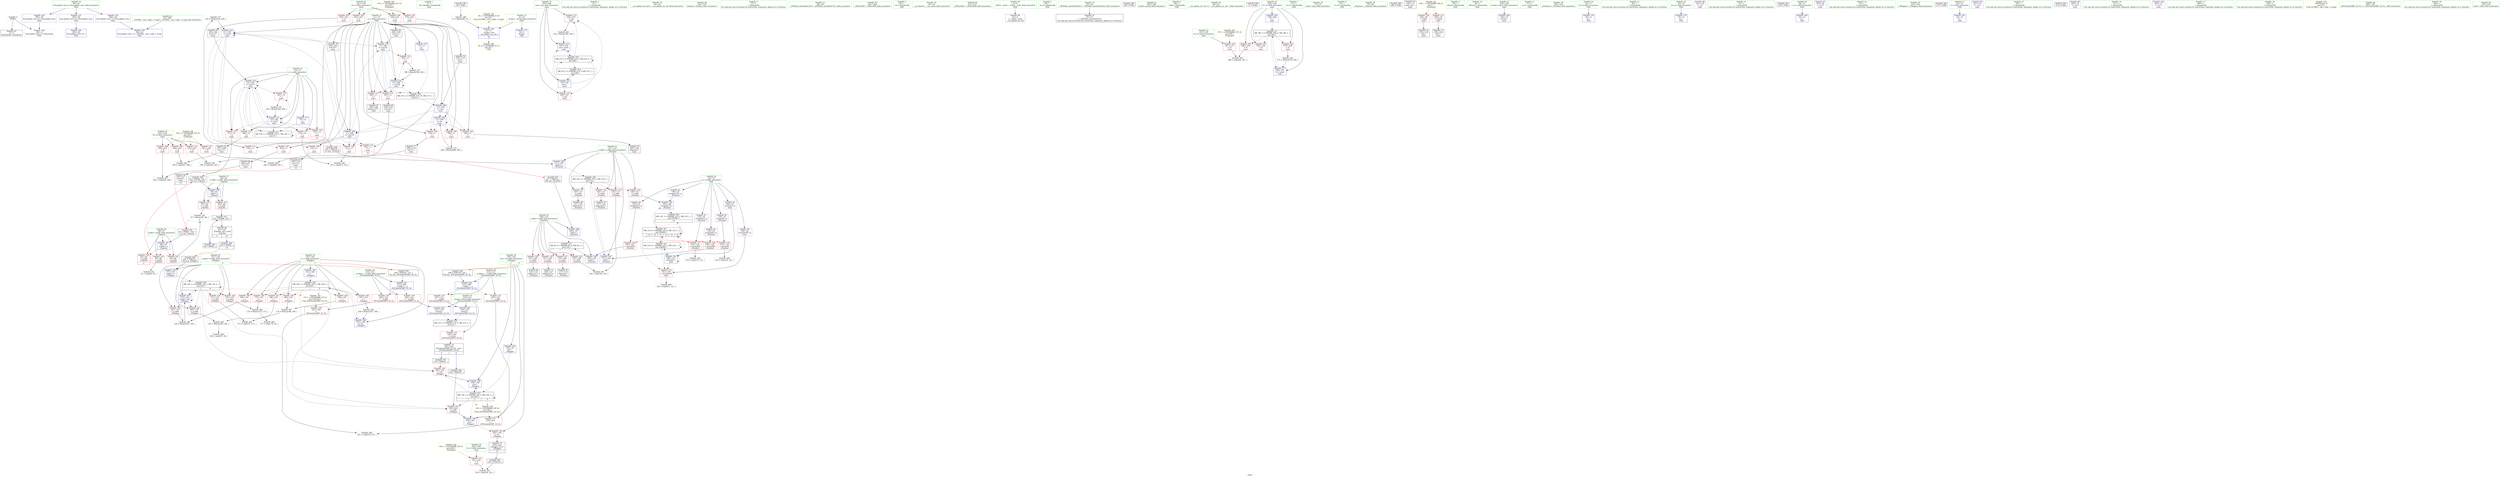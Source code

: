 digraph "SVFG" {
	label="SVFG";

	Node0x557fb95557f0 [shape=record,color=grey,label="{NodeID: 0\nNullPtr}"];
	Node0x557fb95557f0 -> Node0x557fb9562c00[style=solid];
	Node0x557fb95557f0 -> Node0x557fb956a110[style=solid];
	Node0x557fb9571610 [shape=record,color=grey,label="{NodeID: 277\n335 = Binary(334, 264, )\n}"];
	Node0x557fb9571610 -> Node0x557fb956c810[style=solid];
	Node0x557fb95648d0 [shape=record,color=blue,label="{NodeID: 194\n159\<--92\nret\<--\n_Z5bigprx\n}"];
	Node0x557fb95648d0 -> Node0x557fb9585450[style=dashed];
	Node0x557fb9561b50 [shape=record,color=red,label="{NodeID: 111\n334\<--11\n\<--i\nmain\n}"];
	Node0x557fb9561b50 -> Node0x557fb9571610[style=solid];
	Node0x557fb955fc10 [shape=record,color=green,label="{NodeID: 28\n24\<--25\np\<--p_field_insensitive\nGlob }"];
	Node0x557fb955fc10 -> Node0x557fb9564180[style=solid];
	Node0x557fb955fc10 -> Node0x557fb9564250[style=solid];
	Node0x557fb955fc10 -> Node0x557fb9564320[style=solid];
	Node0x557fb955fc10 -> Node0x557fb95643f0[style=solid];
	Node0x557fb955fc10 -> Node0x557fb95644c0[style=solid];
	Node0x557fb955fc10 -> Node0x557fb9564590[style=solid];
	Node0x557fb955fc10 -> Node0x557fb9564660[style=solid];
	Node0x557fb9567ad0 [shape=record,color=red,label="{NodeID: 139\n171\<--157\n\<--n.addr\n_Z5bigprx\n}"];
	Node0x557fb9567ad0 -> Node0x557fb9573b90[style=solid];
	Node0x557fb9562560 [shape=record,color=green,label="{NodeID: 56\n245\<--246\nP\<--P_field_insensitive\nmain\n}"];
	Node0x557fb9562560 -> Node0x557fb95694d0[style=solid];
	Node0x557fb9569190 [shape=record,color=red,label="{NodeID: 167\n281\<--243\n\<--B\nmain\n}"];
	Node0x557fb9569190 -> Node0x557fb9572690[style=solid];
	Node0x557fb9563d70 [shape=record,color=black,label="{NodeID: 84\n318\<--317\nconv22\<--\nmain\n|{<s0>13}}"];
	Node0x557fb9563d70:s0 -> Node0x557fb959c670[style=solid,color=red];
	Node0x557fb9555f20 [shape=record,color=green,label="{NodeID: 1\n7\<--1\n__dso_handle\<--dummyObj\nGlob }"];
	Node0x557fb9571790 [shape=record,color=grey,label="{NodeID: 278\n97 = Binary(95, 96, )\n|{<s0>4}}"];
	Node0x557fb9571790:s0 -> Node0x557fb959c670[style=solid,color=red];
	Node0x557fb95649a0 [shape=record,color=blue,label="{NodeID: 195\n161\<--166\ni\<--\n_Z5bigprx\n}"];
	Node0x557fb95649a0 -> Node0x557fb9585950[style=dashed];
	Node0x557fb9561c20 [shape=record,color=red,label="{NodeID: 112\n343\<--11\n\<--i\nmain\n}"];
	Node0x557fb9561c20 -> Node0x557fb9563f10[style=solid];
	Node0x557fb955fd10 [shape=record,color=green,label="{NodeID: 29\n39\<--43\nllvm.global_ctors\<--llvm.global_ctors_field_insensitive\nGlob }"];
	Node0x557fb955fd10 -> Node0x557fb95612a0[style=solid];
	Node0x557fb955fd10 -> Node0x557fb95613a0[style=solid];
	Node0x557fb955fd10 -> Node0x557fb95614a0[style=solid];
	Node0x557fb956ae20 [shape=record,color=yellow,style=double,label="{NodeID: 389\n2V_2 = CSCHI(MR_2V_1)\npts\{10 \}\nCS[]}"];
	Node0x557fb957e750 [shape=record,color=black,label="{NodeID: 306\nMR_10V_3 = PHI(MR_10V_4, MR_10V_2, )\npts\{112 \}\n}"];
	Node0x557fb957e750 -> Node0x557fb9567450[style=dashed];
	Node0x557fb957e750 -> Node0x557fb9567520[style=dashed];
	Node0x557fb957e750 -> Node0x557fb95675f0[style=dashed];
	Node0x557fb957e750 -> Node0x557fb95676c0[style=dashed];
	Node0x557fb957e750 -> Node0x557fb956a6f0[style=dashed];
	Node0x557fb9567ba0 [shape=record,color=red,label="{NodeID: 140\n174\<--157\n\<--n.addr\n_Z5bigprx\n}"];
	Node0x557fb9567ba0 -> Node0x557fb9572090[style=solid];
	Node0x557fb9562630 [shape=record,color=green,label="{NodeID: 57\n247\<--248\nans\<--ans_field_insensitive\nmain\n}"];
	Node0x557fb9562630 -> Node0x557fb95695a0[style=solid];
	Node0x557fb9562630 -> Node0x557fb9569670[style=solid];
	Node0x557fb9562630 -> Node0x557fb956c8e0[style=solid];
	Node0x557fb9562630 -> Node0x557fb956ca80[style=solid];
	Node0x557fb9587110 [shape=record,color=yellow,style=double,label="{NodeID: 334\n27V_1 = ENCHI(MR_27V_0)\npts\{158 162 \}\nFun[_ZSt3maxIxERKT_S2_S2_]}"];
	Node0x557fb9587110 -> Node0x557fb9568a40[style=dashed];
	Node0x557fb9569260 [shape=record,color=red,label="{NodeID: 168\n299\<--243\n\<--B\nmain\n}"];
	Node0x557fb9569260 -> Node0x557fb9573410[style=solid];
	Node0x557fb9563e40 [shape=record,color=black,label="{NodeID: 85\n340\<--339\nconv32\<--\nmain\n}"];
	Node0x557fb9563e40 -> Node0x557fb956c9b0[style=solid];
	Node0x557fb9555c80 [shape=record,color=green,label="{NodeID: 2\n9\<--1\n\<--dummyObj\nCan only get source location for instruction, argument, global var or function.}"];
	Node0x557fb9571910 [shape=record,color=grey,label="{NodeID: 279\n290 = Binary(289, 264, )\n}"];
	Node0x557fb9571910 -> Node0x557fb9565430[style=solid];
	Node0x557fb9564a70 [shape=record,color=blue,label="{NodeID: 196\n159\<--182\nret\<--\n_Z5bigprx\n}"];
	Node0x557fb9564a70 -> Node0x557fb9585450[style=dashed];
	Node0x557fb9561cf0 [shape=record,color=red,label="{NodeID: 113\n348\<--11\n\<--i\nmain\n}"];
	Node0x557fb9561cf0 -> Node0x557fb9563fe0[style=solid];
	Node0x557fb955fe10 [shape=record,color=green,label="{NodeID: 30\n44\<--45\n__cxx_global_var_init\<--__cxx_global_var_init_field_insensitive\n}"];
	Node0x557fb959be50 [shape=record,color=black,label="{NodeID: 390\n82 = PHI(94, 316, )\n0th arg _Z3gcdxx }"];
	Node0x557fb959be50 -> Node0x557fb956a2e0[style=solid];
	Node0x557fb9567c70 [shape=record,color=red,label="{NodeID: 141\n185\<--157\n\<--n.addr\n_Z5bigprx\n}"];
	Node0x557fb9567c70 -> Node0x557fb9571f10[style=solid];
	Node0x557fb9562700 [shape=record,color=green,label="{NodeID: 58\n254\<--255\nfreopen\<--freopen_field_insensitive\n}"];
	Node0x557fb9569330 [shape=record,color=red,label="{NodeID: 169\n308\<--243\n\<--B\nmain\n}"];
	Node0x557fb9569330 -> Node0x557fb9573110[style=solid];
	Node0x557fb9563f10 [shape=record,color=black,label="{NodeID: 86\n344\<--343\nconv34\<--\nmain\n}"];
	Node0x557fb9563f10 -> Node0x557fb9572e10[style=solid];
	Node0x557fb9555880 [shape=record,color=green,label="{NodeID: 3\n12\<--1\n\<--dummyObj\nCan only get source location for instruction, argument, global var or function.}"];
	Node0x557fb9571a90 [shape=record,color=grey,label="{NodeID: 280\n192 = Binary(191, 190, )\n}"];
	Node0x557fb9571a90 -> Node0x557fb9564b40[style=solid];
	Node0x557fb9564b40 [shape=record,color=blue,label="{NodeID: 197\n157\<--192\nn.addr\<--div\n_Z5bigprx\n}"];
	Node0x557fb9564b40 -> Node0x557fb9567c70[style=dashed];
	Node0x557fb9564b40 -> Node0x557fb9567d40[style=dashed];
	Node0x557fb9564b40 -> Node0x557fb9564b40[style=dashed];
	Node0x557fb9564b40 -> Node0x557fb9584f50[style=dashed];
	Node0x557fb9561dc0 [shape=record,color=red,label="{NodeID: 114\n359\<--11\n\<--i\nmain\n}"];
	Node0x557fb9561dc0 -> Node0x557fb9566680[style=solid];
	Node0x557fb955ff10 [shape=record,color=green,label="{NodeID: 31\n48\<--49\n_ZNSt8ios_base4InitC1Ev\<--_ZNSt8ios_base4InitC1Ev_field_insensitive\n}"];
	Node0x557fb959c670 [shape=record,color=black,label="{NodeID: 391\n83 = PHI(97, 318, )\n1st arg _Z3gcdxx }"];
	Node0x557fb959c670 -> Node0x557fb956a3b0[style=solid];
	Node0x557fb9567d40 [shape=record,color=red,label="{NodeID: 142\n191\<--157\n\<--n.addr\n_Z5bigprx\n}"];
	Node0x557fb9567d40 -> Node0x557fb9571a90[style=solid];
	Node0x557fb9562800 [shape=record,color=green,label="{NodeID: 59\n261\<--262\n_ZNSirsERi\<--_ZNSirsERi_field_insensitive\n}"];
	Node0x557fb9569400 [shape=record,color=red,label="{NodeID: 170\n345\<--243\n\<--B\nmain\n}"];
	Node0x557fb9569400 -> Node0x557fb9572e10[style=solid];
	Node0x557fb9563fe0 [shape=record,color=black,label="{NodeID: 87\n349\<--348\nidxprom37\<--\nmain\n}"];
	Node0x557fb9555b10 [shape=record,color=green,label="{NodeID: 4\n26\<--1\n.str\<--dummyObj\nGlob }"];
	Node0x557fb9571c10 [shape=record,color=grey,label="{NodeID: 281\n355 = Binary(354, 199, )\n}"];
	Node0x557fb9571c10 -> Node0x557fb956ca80[style=solid];
	Node0x557fb9564c10 [shape=record,color=blue,label="{NodeID: 198\n161\<--198\ni\<--inc\n_Z5bigprx\n}"];
	Node0x557fb9564c10 -> Node0x557fb9585950[style=dashed];
	Node0x557fb9566750 [shape=record,color=red,label="{NodeID: 115\n306\<--14\n\<--j\nmain\n}"];
	Node0x557fb9566750 -> Node0x557fb9563bd0[style=solid];
	Node0x557fb9560010 [shape=record,color=green,label="{NodeID: 32\n54\<--55\n__cxa_atexit\<--__cxa_atexit_field_insensitive\n}"];
	Node0x557fb959cd30 [shape=record,color=black,label="{NodeID: 392\n98 = PHI(81, )\n}"];
	Node0x557fb959cd30 -> Node0x557fb92111a0[style=solid];
	Node0x557fb957f650 [shape=record,color=black,label="{NodeID: 309\nMR_31V_2 = PHI(MR_31V_10, MR_31V_1, )\npts\{13 \}\n}"];
	Node0x557fb957f650 -> Node0x557fb9565290[style=dashed];
	Node0x557fb9567e10 [shape=record,color=red,label="{NodeID: 143\n205\<--159\n\<--ret\n_Z5bigprx\n}"];
	Node0x557fb9567e10 -> Node0x557fb95633b0[style=solid];
	Node0x557fb9562900 [shape=record,color=green,label="{NodeID: 60\n271\<--272\n_ZNSirsERx\<--_ZNSirsERx_field_insensitive\n}"];
	Node0x557fb95694d0 [shape=record,color=red,label="{NodeID: 171\n321\<--245\n\<--P\nmain\n}"];
	Node0x557fb95694d0 -> Node0x557fb9573a10[style=solid];
	Node0x557fb95640b0 [shape=record,color=purple,label="{NodeID: 88\n50\<--4\n\<--_ZStL8__ioinit\n__cxx_global_var_init\n}"];
	Node0x557fb9555ba0 [shape=record,color=green,label="{NodeID: 5\n28\<--1\n.str.2\<--dummyObj\nGlob }"];
	Node0x557fb9571d90 [shape=record,color=grey,label="{NodeID: 282\n198 = Binary(197, 199, )\n}"];
	Node0x557fb9571d90 -> Node0x557fb9564c10[style=solid];
	Node0x557fb9564ce0 [shape=record,color=blue,label="{NodeID: 199\n159\<--203\nret\<--\n_Z5bigprx\n}"];
	Node0x557fb9564ce0 -> Node0x557fb9567e10[style=dashed];
	Node0x557fb9566820 [shape=record,color=red,label="{NodeID: 116\n312\<--14\n\<--j\nmain\n}"];
	Node0x557fb9566820 -> Node0x557fb9573590[style=solid];
	Node0x557fb9560110 [shape=record,color=green,label="{NodeID: 33\n53\<--59\n_ZNSt8ios_base4InitD1Ev\<--_ZNSt8ios_base4InitD1Ev_field_insensitive\n}"];
	Node0x557fb9560110 -> Node0x557fb9562dd0[style=solid];
	Node0x557fb959cf60 [shape=record,color=black,label="{NodeID: 393\n260 = PHI()\n}"];
	Node0x557fb957fb50 [shape=record,color=black,label="{NodeID: 310\nMR_33V_2 = PHI(MR_33V_3, MR_33V_1, )\npts\{15 \}\n}"];
	Node0x557fb957fb50 -> Node0x557fb95655d0[style=dashed];
	Node0x557fb957fb50 -> Node0x557fb957fb50[style=dashed];
	Node0x557fb9567ee0 [shape=record,color=red,label="{NodeID: 144\n168\<--161\n\<--i\n_Z5bigprx\n}"];
	Node0x557fb9567ee0 -> Node0x557fb9572510[style=solid];
	Node0x557fb9562a00 [shape=record,color=green,label="{NodeID: 61\n367\<--368\nprintf\<--printf_field_insensitive\n}"];
	Node0x557fb95695a0 [shape=record,color=red,label="{NodeID: 172\n354\<--247\n\<--ans\nmain\n}"];
	Node0x557fb95695a0 -> Node0x557fb9571c10[style=solid];
	Node0x557fb9564180 [shape=record,color=purple,label="{NodeID: 89\n118\<--24\narrayidx\<--p\n_Z5uniteii\n}"];
	Node0x557fb9564180 -> Node0x557fb9567790[style=solid];
	Node0x557fb95556b0 [shape=record,color=green,label="{NodeID: 6\n30\<--1\nstdin\<--dummyObj\nGlob }"];
	Node0x557fb9571f10 [shape=record,color=grey,label="{NodeID: 283\n187 = Binary(185, 186, )\n}"];
	Node0x557fb9571f10 -> Node0x557fb9572f90[style=solid];
	Node0x557fb9564db0 [shape=record,color=blue,label="{NodeID: 200\n212\<--208\n__a.addr\<--__a\n_ZSt3maxIxERKT_S2_S2_\n}"];
	Node0x557fb9564db0 -> Node0x557fb9568630[style=dashed];
	Node0x557fb9564db0 -> Node0x557fb9568700[style=dashed];
	Node0x557fb95668f0 [shape=record,color=red,label="{NodeID: 117\n317\<--14\n\<--j\nmain\n}"];
	Node0x557fb95668f0 -> Node0x557fb9563d70[style=solid];
	Node0x557fb9560210 [shape=record,color=green,label="{NodeID: 34\n66\<--67\n__cxx_global_var_init.1\<--__cxx_global_var_init.1_field_insensitive\n}"];
	Node0x557fb959d030 [shape=record,color=black,label="{NodeID: 394\n51 = PHI()\n}"];
	Node0x557fb9580050 [shape=record,color=black,label="{NodeID: 311\nMR_39V_3 = PHI(MR_39V_4, MR_39V_2, )\npts\{240 \}\n}"];
	Node0x557fb9580050 -> Node0x557fb9568be0[style=dashed];
	Node0x557fb9580050 -> Node0x557fb9568cb0[style=dashed];
	Node0x557fb9580050 -> Node0x557fb9568d80[style=dashed];
	Node0x557fb9580050 -> Node0x557fb956cc20[style=dashed];
	Node0x557fb9567fb0 [shape=record,color=red,label="{NodeID: 145\n169\<--161\n\<--i\n_Z5bigprx\n}"];
	Node0x557fb9567fb0 -> Node0x557fb9572510[style=solid];
	Node0x557fb9562b00 [shape=record,color=green,label="{NodeID: 62\n41\<--388\n_GLOBAL__sub_I_nika_1_0.cpp\<--_GLOBAL__sub_I_nika_1_0.cpp_field_insensitive\n}"];
	Node0x557fb9562b00 -> Node0x557fb956a010[style=solid];
	Node0x557fb9569670 [shape=record,color=red,label="{NodeID: 173\n364\<--247\n\<--ans\nmain\n}"];
	Node0x557fb9564250 [shape=record,color=purple,label="{NodeID: 90\n125\<--24\narrayidx2\<--p\n_Z5uniteii\n}"];
	Node0x557fb9564250 -> Node0x557fb9567860[style=solid];
	Node0x557fb9555740 [shape=record,color=green,label="{NodeID: 7\n31\<--1\n.str.3\<--dummyObj\nGlob }"];
	Node0x557fb9572090 [shape=record,color=grey,label="{NodeID: 284\n176 = Binary(174, 175, )\n}"];
	Node0x557fb9572090 -> Node0x557fb9573890[style=solid];
	Node0x557fb9564e80 [shape=record,color=blue,label="{NodeID: 201\n214\<--209\n__b.addr\<--__b\n_ZSt3maxIxERKT_S2_S2_\n}"];
	Node0x557fb9564e80 -> Node0x557fb95687d0[style=dashed];
	Node0x557fb9564e80 -> Node0x557fb95688a0[style=dashed];
	Node0x557fb95669c0 [shape=record,color=red,label="{NodeID: 118\n325\<--14\n\<--j\nmain\n|{<s0>15}}"];
	Node0x557fb95669c0:s0 -> Node0x557fb959e220[style=solid,color=red];
	Node0x557fb9560310 [shape=record,color=green,label="{NodeID: 35\n71\<--72\natan\<--atan_field_insensitive\n}"];
	Node0x557fb959d100 [shape=record,color=black,label="{NodeID: 395\n69 = PHI()\n}"];
	Node0x557fb959d100 -> Node0x557fb9572390[style=solid];
	Node0x557fb9580550 [shape=record,color=black,label="{NodeID: 312\nMR_47V_2 = PHI(MR_47V_4, MR_47V_1, )\npts\{248 \}\n}"];
	Node0x557fb9580550 -> Node0x557fb956c8e0[style=dashed];
	Node0x557fb9568080 [shape=record,color=red,label="{NodeID: 146\n175\<--161\n\<--i\n_Z5bigprx\n}"];
	Node0x557fb9568080 -> Node0x557fb9572090[style=solid];
	Node0x557fb9562c00 [shape=record,color=black,label="{NodeID: 63\n2\<--3\ndummyVal\<--dummyVal\n}"];
	Node0x557fb9569740 [shape=record,color=red,label="{NodeID: 174\n351\<--350\n\<--arrayidx38\nmain\n}"];
	Node0x557fb9569740 -> Node0x557fb9572810[style=solid];
	Node0x557fb9564320 [shape=record,color=purple,label="{NodeID: 91\n132\<--24\narrayidx5\<--p\n_Z5uniteii\n}"];
	Node0x557fb9564320 -> Node0x557fb9567930[style=solid];
	Node0x557fb954ebe0 [shape=record,color=green,label="{NodeID: 8\n33\<--1\n.str.4\<--dummyObj\nGlob }"];
	Node0x557fb9572210 [shape=record,color=grey,label="{NodeID: 285\n371 = Binary(370, 264, )\n}"];
	Node0x557fb9572210 -> Node0x557fb956cc20[style=solid];
	Node0x557fb9564f50 [shape=record,color=blue,label="{NodeID: 202\n210\<--224\nretval\<--\n_ZSt3maxIxERKT_S2_S2_\n}"];
	Node0x557fb9564f50 -> Node0x557fb9583060[style=dashed];
	Node0x557fb9566a90 [shape=record,color=red,label="{NodeID: 119\n329\<--14\n\<--j\nmain\n}"];
	Node0x557fb9566a90 -> Node0x557fb9571490[style=solid];
	Node0x557fb9560410 [shape=record,color=green,label="{NodeID: 36\n79\<--80\n_Z3gcdxx\<--_Z3gcdxx_field_insensitive\n}"];
	Node0x557fb959d1d0 [shape=record,color=black,label="{NodeID: 396\n366 = PHI()\n}"];
	Node0x557fb9580a50 [shape=record,color=black,label="{NodeID: 313\nMR_12V_2 = PHI(MR_12V_5, MR_12V_1, )\npts\{250000 \}\n}"];
	Node0x557fb9580a50 -> Node0x557fb9569740[style=dashed];
	Node0x557fb9580a50 -> Node0x557fb9565360[style=dashed];
	Node0x557fb9580a50 -> Node0x557fb9580a50[style=dashed];
	Node0x557fb9580a50 -> Node0x557fb9583650[style=dashed];
	Node0x557fb9568150 [shape=record,color=red,label="{NodeID: 147\n186\<--161\n\<--i\n_Z5bigprx\n}"];
	Node0x557fb9568150 -> Node0x557fb9571f10[style=solid];
	Node0x557fb9562d00 [shape=record,color=black,label="{NodeID: 64\n234\<--12\nmain_ret\<--\nmain\n}"];
	Node0x557fb9587790 [shape=record,color=yellow,style=double,label="{NodeID: 341\n29V_1 = ENCHI(MR_29V_0)\npts\{1 \}\nFun[main]}"];
	Node0x557fb9587790 -> Node0x557fb9566b60[style=dashed];
	Node0x557fb9587790 -> Node0x557fb9566c30[style=dashed];
	Node0x557fb9569810 [shape=record,color=blue,label="{NodeID: 175\n8\<--9\n_ZL2pi\<--\nGlob }"];
	Node0x557fb95643f0 [shape=record,color=purple,label="{NodeID: 92\n138\<--24\narrayidx9\<--p\n_Z5uniteii\n}"];
	Node0x557fb95643f0 -> Node0x557fb9567a00[style=solid];
	Node0x557fb954ec70 [shape=record,color=green,label="{NodeID: 9\n35\<--1\nstdout\<--dummyObj\nGlob }"];
	Node0x557fb9572390 [shape=record,color=grey,label="{NodeID: 286\n73 = Binary(69, 74, )\n}"];
	Node0x557fb9572390 -> Node0x557fb956a210[style=solid];
	Node0x557fb9565020 [shape=record,color=blue,label="{NodeID: 203\n210\<--227\nretval\<--\n_ZSt3maxIxERKT_S2_S2_\n}"];
	Node0x557fb9565020 -> Node0x557fb9583060[style=dashed];
	Node0x557fb9566b60 [shape=record,color=red,label="{NodeID: 120\n250\<--30\n\<--stdin\nmain\n}"];
	Node0x557fb9566b60 -> Node0x557fb9563550[style=solid];
	Node0x557fb9560510 [shape=record,color=green,label="{NodeID: 37\n84\<--85\nx.addr\<--x.addr_field_insensitive\n_Z3gcdxx\n}"];
	Node0x557fb9560510 -> Node0x557fb9566d00[style=solid];
	Node0x557fb9560510 -> Node0x557fb9566dd0[style=solid];
	Node0x557fb9560510 -> Node0x557fb956a2e0[style=solid];
	Node0x557fb959d2a0 [shape=record,color=black,label="{NodeID: 397\n179 = PHI(207, )\n}"];
	Node0x557fb959d2a0 -> Node0x557fb95683c0[style=solid];
	Node0x557fb9568220 [shape=record,color=red,label="{NodeID: 148\n190\<--161\n\<--i\n_Z5bigprx\n}"];
	Node0x557fb9568220 -> Node0x557fb9571a90[style=solid];
	Node0x557fb9562dd0 [shape=record,color=black,label="{NodeID: 65\n52\<--53\n\<--_ZNSt8ios_base4InitD1Ev\nCan only get source location for instruction, argument, global var or function.}"];
	Node0x557fb9569910 [shape=record,color=blue,label="{NodeID: 176\n11\<--12\ni\<--\nGlob }"];
	Node0x557fb9569910 -> Node0x557fb957f650[style=dashed];
	Node0x557fb95644c0 [shape=record,color=purple,label="{NodeID: 93\n149\<--24\narrayidx13\<--p\n_Z5uniteii\n}"];
	Node0x557fb95644c0 -> Node0x557fb9564730[style=solid];
	Node0x557fb954ed00 [shape=record,color=green,label="{NodeID: 10\n36\<--1\n_ZSt3cin\<--dummyObj\nGlob }"];
	Node0x557fb9572510 [shape=record,color=grey,label="{NodeID: 287\n170 = Binary(168, 169, )\n}"];
	Node0x557fb9572510 -> Node0x557fb9573b90[style=solid];
	Node0x557fb95650f0 [shape=record,color=blue,label="{NodeID: 204\n235\<--12\nretval\<--\nmain\n}"];
	Node0x557fb9566c30 [shape=record,color=red,label="{NodeID: 121\n256\<--35\n\<--stdout\nmain\n}"];
	Node0x557fb9566c30 -> Node0x557fb9563620[style=solid];
	Node0x557fb95605e0 [shape=record,color=green,label="{NodeID: 38\n86\<--87\ny.addr\<--y.addr_field_insensitive\n_Z3gcdxx\n}"];
	Node0x557fb95605e0 -> Node0x557fb9566ea0[style=solid];
	Node0x557fb95605e0 -> Node0x557fb9566f70[style=solid];
	Node0x557fb95605e0 -> Node0x557fb9567040[style=solid];
	Node0x557fb95605e0 -> Node0x557fb956a3b0[style=solid];
	Node0x557fb959d4a0 [shape=record,color=black,label="{NodeID: 398\n202 = PHI(207, )\n}"];
	Node0x557fb959d4a0 -> Node0x557fb9568490[style=solid];
	Node0x557fb95682f0 [shape=record,color=red,label="{NodeID: 149\n197\<--161\n\<--i\n_Z5bigprx\n}"];
	Node0x557fb95682f0 -> Node0x557fb9571d90[style=solid];
	Node0x557fb9562ed0 [shape=record,color=black,label="{NodeID: 66\n81\<--102\n_Z3gcdxx_ret\<--cond\n_Z3gcdxx\n|{<s0>4|<s1>13}}"];
	Node0x557fb9562ed0:s0 -> Node0x557fb959cd30[style=solid,color=blue];
	Node0x557fb9562ed0:s1 -> Node0x557fb959d5e0[style=solid,color=blue];
	Node0x557fb9569a10 [shape=record,color=blue,label="{NodeID: 177\n14\<--12\nj\<--\nGlob }"];
	Node0x557fb9569a10 -> Node0x557fb957fb50[style=dashed];
	Node0x557fb9564590 [shape=record,color=purple,label="{NodeID: 94\n286\<--24\narrayidx\<--p\nmain\n}"];
	Node0x557fb9564590 -> Node0x557fb9565360[style=solid];
	Node0x557fb9556420 [shape=record,color=green,label="{NodeID: 11\n37\<--1\n.str.5\<--dummyObj\nGlob }"];
	Node0x557fb9572690 [shape=record,color=grey,label="{NodeID: 288\n282 = cmp(280, 281, )\n}"];
	Node0x557fb95651c0 [shape=record,color=blue,label="{NodeID: 205\n239\<--264\ntt\<--\nmain\n}"];
	Node0x557fb95651c0 -> Node0x557fb9580050[style=dashed];
	Node0x557fb9566d00 [shape=record,color=red,label="{NodeID: 122\n95\<--84\n\<--x.addr\n_Z3gcdxx\n}"];
	Node0x557fb9566d00 -> Node0x557fb9571790[style=solid];
	Node0x557fb95606b0 [shape=record,color=green,label="{NodeID: 39\n104\<--105\n_Z5uniteii\<--_Z5uniteii_field_insensitive\n}"];
	Node0x557fb959d5e0 [shape=record,color=black,label="{NodeID: 399\n319 = PHI(81, )\n|{<s0>14}}"];
	Node0x557fb959d5e0:s0 -> Node0x557fb959e000[style=solid,color=red];
	Node0x557fb95683c0 [shape=record,color=red,label="{NodeID: 150\n182\<--179\n\<--call\n_Z5bigprx\n}"];
	Node0x557fb95683c0 -> Node0x557fb9564a70[style=solid];
	Node0x557fb9562fa0 [shape=record,color=black,label="{NodeID: 67\n117\<--116\nidxprom\<--\n_Z5uniteii\n}"];
	Node0x557fb9569b10 [shape=record,color=blue,label="{NodeID: 178\n16\<--12\nk\<--\nGlob }"];
	Node0x557fb9564660 [shape=record,color=purple,label="{NodeID: 95\n350\<--24\narrayidx38\<--p\nmain\n}"];
	Node0x557fb9564660 -> Node0x557fb9569740[style=solid];
	Node0x557fb95564f0 [shape=record,color=green,label="{NodeID: 12\n40\<--1\n\<--dummyObj\nCan only get source location for instruction, argument, global var or function.}"];
	Node0x557fb9572810 [shape=record,color=grey,label="{NodeID: 289\n352 = cmp(351, 121, )\n}"];
	Node0x557fb9565290 [shape=record,color=blue,label="{NodeID: 206\n11\<--276\ni\<--conv\nmain\n}"];
	Node0x557fb9565290 -> Node0x557fb95615a0[style=dashed];
	Node0x557fb9565290 -> Node0x557fb9561670[style=dashed];
	Node0x557fb9565290 -> Node0x557fb9561740[style=dashed];
	Node0x557fb9565290 -> Node0x557fb9565430[style=dashed];
	Node0x557fb9565290 -> Node0x557fb9565500[style=dashed];
	Node0x557fb9566dd0 [shape=record,color=red,label="{NodeID: 123\n100\<--84\n\<--x.addr\n_Z3gcdxx\n}"];
	Node0x557fb9566dd0 -> Node0x557fb92111a0[style=solid];
	Node0x557fb95607b0 [shape=record,color=green,label="{NodeID: 40\n109\<--110\ni.addr\<--i.addr_field_insensitive\n_Z5uniteii\n}"];
	Node0x557fb95607b0 -> Node0x557fb9567110[style=solid];
	Node0x557fb95607b0 -> Node0x557fb95671e0[style=solid];
	Node0x557fb95607b0 -> Node0x557fb95672b0[style=solid];
	Node0x557fb95607b0 -> Node0x557fb9567380[style=solid];
	Node0x557fb95607b0 -> Node0x557fb956a480[style=solid];
	Node0x557fb95607b0 -> Node0x557fb956a620[style=solid];
	Node0x557fb959d720 [shape=record,color=black,label="{NodeID: 400\n320 = PHI(155, )\n}"];
	Node0x557fb959d720 -> Node0x557fb9573a10[style=solid];
	Node0x557fb9581e50 [shape=record,color=black,label="{NodeID: 317\nMR_8V_3 = PHI(MR_8V_4, MR_8V_2, )\npts\{110 \}\n}"];
	Node0x557fb9581e50 -> Node0x557fb9567110[style=dashed];
	Node0x557fb9581e50 -> Node0x557fb95671e0[style=dashed];
	Node0x557fb9581e50 -> Node0x557fb95672b0[style=dashed];
	Node0x557fb9581e50 -> Node0x557fb9567380[style=dashed];
	Node0x557fb9581e50 -> Node0x557fb956a620[style=dashed];
	Node0x557fb9568490 [shape=record,color=red,label="{NodeID: 151\n203\<--202\n\<--call4\n_Z5bigprx\n}"];
	Node0x557fb9568490 -> Node0x557fb9564ce0[style=solid];
	Node0x557fb9563070 [shape=record,color=black,label="{NodeID: 68\n124\<--123\nidxprom1\<--\n_Z5uniteii\n}"];
	Node0x557fb9587b40 [shape=record,color=yellow,style=double,label="{NodeID: 345\n37V_1 = ENCHI(MR_37V_0)\npts\{238 \}\nFun[main]}"];
	Node0x557fb9587b40 -> Node0x557fb9568b10[style=dashed];
	Node0x557fb9569c10 [shape=record,color=blue,label="{NodeID: 179\n18\<--12\nm\<--\nGlob }"];
	Node0x557fb9560e90 [shape=record,color=purple,label="{NodeID: 96\n251\<--26\n\<--.str\nmain\n}"];
	Node0x557fb95565c0 [shape=record,color=green,label="{NodeID: 13\n70\<--1\n\<--dummyObj\nCan only get source location for instruction, argument, global var or function.}"];
	Node0x557fb9572990 [shape=record,color=grey,label="{NodeID: 290\n134 = cmp(133, 121, )\n}"];
	Node0x557fb9565360 [shape=record,color=blue,label="{NodeID: 207\n286\<--121\narrayidx\<--\nmain\n}"];
	Node0x557fb9565360 -> Node0x557fb9569740[style=dashed];
	Node0x557fb9565360 -> Node0x557fb9565360[style=dashed];
	Node0x557fb9565360 -> Node0x557fb9580a50[style=dashed];
	Node0x557fb9565360 -> Node0x557fb9583650[style=dashed];
	Node0x557fb9566ea0 [shape=record,color=red,label="{NodeID: 124\n90\<--86\n\<--y.addr\n_Z3gcdxx\n}"];
	Node0x557fb9566ea0 -> Node0x557fb9572c90[style=solid];
	Node0x557fb9560880 [shape=record,color=green,label="{NodeID: 41\n111\<--112\nj.addr\<--j.addr_field_insensitive\n_Z5uniteii\n}"];
	Node0x557fb9560880 -> Node0x557fb9567450[style=solid];
	Node0x557fb9560880 -> Node0x557fb9567520[style=solid];
	Node0x557fb9560880 -> Node0x557fb95675f0[style=solid];
	Node0x557fb9560880 -> Node0x557fb95676c0[style=solid];
	Node0x557fb9560880 -> Node0x557fb956a550[style=solid];
	Node0x557fb9560880 -> Node0x557fb956a6f0[style=solid];
	Node0x557fb959d970 [shape=record,color=black,label="{NodeID: 401\n270 = PHI()\n}"];
	Node0x557fb9582350 [shape=record,color=black,label="{NodeID: 318\nMR_47V_6 = PHI(MR_47V_5, MR_47V_4, )\npts\{248 \}\n}"];
	Node0x557fb9582350 -> Node0x557fb95695a0[style=dashed];
	Node0x557fb9582350 -> Node0x557fb9569670[style=dashed];
	Node0x557fb9582350 -> Node0x557fb956ca80[style=dashed];
	Node0x557fb9582350 -> Node0x557fb9580550[style=dashed];
	Node0x557fb9582350 -> Node0x557fb9582350[style=dashed];
	Node0x557fb9568560 [shape=record,color=red,label="{NodeID: 152\n230\<--210\n\<--retval\n_ZSt3maxIxERKT_S2_S2_\n}"];
	Node0x557fb9568560 -> Node0x557fb9563480[style=solid];
	Node0x557fb9563140 [shape=record,color=black,label="{NodeID: 69\n131\<--130\nidxprom4\<--\n_Z5uniteii\n}"];
	Node0x557fb9569d10 [shape=record,color=blue,label="{NodeID: 180\n20\<--12\nn\<--\nGlob }"];
	Node0x557fb9560f60 [shape=record,color=purple,label="{NodeID: 97\n252\<--28\n\<--.str.2\nmain\n}"];
	Node0x557fb9556690 [shape=record,color=green,label="{NodeID: 14\n74\<--1\n\<--dummyObj\nCan only get source location for instruction, argument, global var or function.}"];
	Node0x557fb9572b10 [shape=record,color=grey,label="{NodeID: 291\n144 = cmp(142, 143, )\n}"];
	Node0x557fb9565430 [shape=record,color=blue,label="{NodeID: 208\n11\<--290\ni\<--inc\nmain\n}"];
	Node0x557fb9565430 -> Node0x557fb95615a0[style=dashed];
	Node0x557fb9565430 -> Node0x557fb9561670[style=dashed];
	Node0x557fb9565430 -> Node0x557fb9561740[style=dashed];
	Node0x557fb9565430 -> Node0x557fb9565430[style=dashed];
	Node0x557fb9565430 -> Node0x557fb9565500[style=dashed];
	Node0x557fb9566f70 [shape=record,color=red,label="{NodeID: 125\n94\<--86\n\<--y.addr\n_Z3gcdxx\n|{<s0>4}}"];
	Node0x557fb9566f70:s0 -> Node0x557fb959be50[style=solid,color=red];
	Node0x557fb9560950 [shape=record,color=green,label="{NodeID: 42\n153\<--154\n_Z5bigprx\<--_Z5bigprx_field_insensitive\n}"];
	Node0x557fb959da40 [shape=record,color=black,label="{NodeID: 402\n273 = PHI()\n}"];
	Node0x557fb9583060 [shape=record,color=black,label="{NodeID: 319\nMR_21V_3 = PHI(MR_21V_4, MR_21V_2, )\npts\{211 \}\n}"];
	Node0x557fb9583060 -> Node0x557fb9568560[style=dashed];
	Node0x557fb9568630 [shape=record,color=red,label="{NodeID: 153\n218\<--212\n\<--__a.addr\n_ZSt3maxIxERKT_S2_S2_\n}"];
	Node0x557fb9568630 -> Node0x557fb9568970[style=solid];
	Node0x557fb9563210 [shape=record,color=black,label="{NodeID: 70\n137\<--136\nidxprom8\<--\n_Z5uniteii\n}"];
	Node0x557fb9587d00 [shape=record,color=yellow,style=double,label="{NodeID: 347\n41V_1 = ENCHI(MR_41V_0)\npts\{242 \}\nFun[main]}"];
	Node0x557fb9587d00 -> Node0x557fb9568e50[style=dashed];
	Node0x557fb9587d00 -> Node0x557fb9568f20[style=dashed];
	Node0x557fb9587d00 -> Node0x557fb9568ff0[style=dashed];
	Node0x557fb9587d00 -> Node0x557fb95690c0[style=dashed];
	Node0x557fb9569e10 [shape=record,color=blue,label="{NodeID: 181\n22\<--12\nl\<--\nGlob }"];
	Node0x557fb9561030 [shape=record,color=purple,label="{NodeID: 98\n257\<--31\n\<--.str.3\nmain\n}"];
	Node0x557fb9556760 [shape=record,color=green,label="{NodeID: 15\n92\<--1\n\<--dummyObj\nCan only get source location for instruction, argument, global var or function.}"];
	Node0x557fb9572c90 [shape=record,color=grey,label="{NodeID: 292\n91 = cmp(90, 92, )\n}"];
	Node0x557fb9565500 [shape=record,color=blue,label="{NodeID: 209\n11\<--294\ni\<--conv10\nmain\n}"];
	Node0x557fb9565500 -> Node0x557fb9561810[style=dashed];
	Node0x557fb9565500 -> Node0x557fb95618e0[style=dashed];
	Node0x557fb9565500 -> Node0x557fb95619b0[style=dashed];
	Node0x557fb9565500 -> Node0x557fb9561a80[style=dashed];
	Node0x557fb9565500 -> Node0x557fb9561b50[style=dashed];
	Node0x557fb9565500 -> Node0x557fb956c810[style=dashed];
	Node0x557fb9565500 -> Node0x557fb956c9b0[style=dashed];
	Node0x557fb9567040 [shape=record,color=red,label="{NodeID: 126\n96\<--86\n\<--y.addr\n_Z3gcdxx\n}"];
	Node0x557fb9567040 -> Node0x557fb9571790[style=solid];
	Node0x557fb9560a50 [shape=record,color=green,label="{NodeID: 43\n157\<--158\nn.addr\<--n.addr_field_insensitive\n_Z5bigprx\n|{|<s6>6}}"];
	Node0x557fb9560a50 -> Node0x557fb9567ad0[style=solid];
	Node0x557fb9560a50 -> Node0x557fb9567ba0[style=solid];
	Node0x557fb9560a50 -> Node0x557fb9567c70[style=solid];
	Node0x557fb9560a50 -> Node0x557fb9567d40[style=solid];
	Node0x557fb9560a50 -> Node0x557fb9564800[style=solid];
	Node0x557fb9560a50 -> Node0x557fb9564b40[style=solid];
	Node0x557fb9560a50:s6 -> Node0x557fb959de80[style=solid,color=red];
	Node0x557fb959db10 [shape=record,color=black,label="{NodeID: 403\n274 = PHI()\n}"];
	Node0x557fb9568700 [shape=record,color=red,label="{NodeID: 154\n227\<--212\n\<--__a.addr\n_ZSt3maxIxERKT_S2_S2_\n}"];
	Node0x557fb9568700 -> Node0x557fb9565020[style=solid];
	Node0x557fb95632e0 [shape=record,color=black,label="{NodeID: 71\n148\<--147\nidxprom12\<--\n_Z5uniteii\n}"];
	Node0x557fb9587de0 [shape=record,color=yellow,style=double,label="{NodeID: 348\n43V_1 = ENCHI(MR_43V_0)\npts\{244 \}\nFun[main]}"];
	Node0x557fb9587de0 -> Node0x557fb9569190[style=dashed];
	Node0x557fb9587de0 -> Node0x557fb9569260[style=dashed];
	Node0x557fb9587de0 -> Node0x557fb9569330[style=dashed];
	Node0x557fb9587de0 -> Node0x557fb9569400[style=dashed];
	Node0x557fb9569f10 [shape=record,color=blue,label="{NodeID: 182\n393\<--40\nllvm.global_ctors_0\<--\nGlob }"];
	Node0x557fb9561100 [shape=record,color=purple,label="{NodeID: 99\n258\<--33\n\<--.str.4\nmain\n}"];
	Node0x557fb955f280 [shape=record,color=green,label="{NodeID: 16\n121\<--1\n\<--dummyObj\nCan only get source location for instruction, argument, global var or function.}"];
	Node0x557fb9572e10 [shape=record,color=grey,label="{NodeID: 293\n346 = cmp(344, 345, )\n}"];
	Node0x557fb95655d0 [shape=record,color=blue,label="{NodeID: 210\n14\<--303\nj\<--conv15\nmain\n}"];
	Node0x557fb95655d0 -> Node0x557fb9566750[style=dashed];
	Node0x557fb95655d0 -> Node0x557fb9566820[style=dashed];
	Node0x557fb95655d0 -> Node0x557fb95668f0[style=dashed];
	Node0x557fb95655d0 -> Node0x557fb95669c0[style=dashed];
	Node0x557fb95655d0 -> Node0x557fb9566a90[style=dashed];
	Node0x557fb95655d0 -> Node0x557fb95655d0[style=dashed];
	Node0x557fb95655d0 -> Node0x557fb95656a0[style=dashed];
	Node0x557fb95655d0 -> Node0x557fb957fb50[style=dashed];
	Node0x557fb9567110 [shape=record,color=red,label="{NodeID: 127\n116\<--109\n\<--i.addr\n_Z5uniteii\n}"];
	Node0x557fb9567110 -> Node0x557fb9562fa0[style=solid];
	Node0x557fb9560b20 [shape=record,color=green,label="{NodeID: 44\n159\<--160\nret\<--ret_field_insensitive\n_Z5bigprx\n|{|<s4>5|<s5>6}}"];
	Node0x557fb9560b20 -> Node0x557fb9567e10[style=solid];
	Node0x557fb9560b20 -> Node0x557fb95648d0[style=solid];
	Node0x557fb9560b20 -> Node0x557fb9564a70[style=solid];
	Node0x557fb9560b20 -> Node0x557fb9564ce0[style=solid];
	Node0x557fb9560b20:s4 -> Node0x557fb959dbe0[style=solid,color=red];
	Node0x557fb9560b20:s5 -> Node0x557fb959dbe0[style=solid,color=red];
	Node0x557fb959dbe0 [shape=record,color=black,label="{NodeID: 404\n208 = PHI(159, 159, )\n0th arg _ZSt3maxIxERKT_S2_S2_ }"];
	Node0x557fb959dbe0 -> Node0x557fb9564db0[style=solid];
	Node0x557fb9583650 [shape=record,color=black,label="{NodeID: 321\nMR_12V_6 = PHI(MR_12V_8, MR_12V_5, )\npts\{250000 \}\n|{|<s3>15|<s4>15|<s5>15|<s6>15|<s7>15|<s8>15}}"];
	Node0x557fb9583650 -> Node0x557fb9569740[style=dashed];
	Node0x557fb9583650 -> Node0x557fb9580a50[style=dashed];
	Node0x557fb9583650 -> Node0x557fb9583650[style=dashed];
	Node0x557fb9583650:s3 -> Node0x557fb9567790[style=dashed,color=red];
	Node0x557fb9583650:s4 -> Node0x557fb9567860[style=dashed,color=red];
	Node0x557fb9583650:s5 -> Node0x557fb9567930[style=dashed,color=red];
	Node0x557fb9583650:s6 -> Node0x557fb9567a00[style=dashed,color=red];
	Node0x557fb9583650:s7 -> Node0x557fb9564730[style=dashed,color=red];
	Node0x557fb9583650:s8 -> Node0x557fb9585e50[style=dashed,color=red];
	Node0x557fb95687d0 [shape=record,color=red,label="{NodeID: 155\n220\<--214\n\<--__b.addr\n_ZSt3maxIxERKT_S2_S2_\n}"];
	Node0x557fb95687d0 -> Node0x557fb9568a40[style=solid];
	Node0x557fb95633b0 [shape=record,color=black,label="{NodeID: 72\n155\<--205\n_Z5bigprx_ret\<--\n_Z5bigprx\n|{<s0>14}}"];
	Node0x557fb95633b0:s0 -> Node0x557fb959d720[style=solid,color=blue];
	Node0x557fb9587ec0 [shape=record,color=yellow,style=double,label="{NodeID: 349\n45V_1 = ENCHI(MR_45V_0)\npts\{246 \}\nFun[main]}"];
	Node0x557fb9587ec0 -> Node0x557fb95694d0[style=dashed];
	Node0x557fb956a010 [shape=record,color=blue,label="{NodeID: 183\n394\<--41\nllvm.global_ctors_1\<--_GLOBAL__sub_I_nika_1_0.cpp\nGlob }"];
	Node0x557fb95611d0 [shape=record,color=purple,label="{NodeID: 100\n365\<--37\n\<--.str.5\nmain\n}"];
	Node0x557fb955f310 [shape=record,color=green,label="{NodeID: 17\n166\<--1\n\<--dummyObj\nCan only get source location for instruction, argument, global var or function.}"];
	Node0x557fb9572f90 [shape=record,color=grey,label="{NodeID: 294\n188 = cmp(187, 92, )\n}"];
	Node0x557fb95656a0 [shape=record,color=blue,label="{NodeID: 211\n14\<--330\nj\<--inc27\nmain\n}"];
	Node0x557fb95656a0 -> Node0x557fb9566750[style=dashed];
	Node0x557fb95656a0 -> Node0x557fb9566820[style=dashed];
	Node0x557fb95656a0 -> Node0x557fb95668f0[style=dashed];
	Node0x557fb95656a0 -> Node0x557fb95669c0[style=dashed];
	Node0x557fb95656a0 -> Node0x557fb9566a90[style=dashed];
	Node0x557fb95656a0 -> Node0x557fb95655d0[style=dashed];
	Node0x557fb95656a0 -> Node0x557fb95656a0[style=dashed];
	Node0x557fb95656a0 -> Node0x557fb957fb50[style=dashed];
	Node0x557fb95671e0 [shape=record,color=red,label="{NodeID: 128\n123\<--109\n\<--i.addr\n_Z5uniteii\n}"];
	Node0x557fb95671e0 -> Node0x557fb9563070[style=solid];
	Node0x557fb9560bf0 [shape=record,color=green,label="{NodeID: 45\n161\<--162\ni\<--i_field_insensitive\n_Z5bigprx\n|{|<s8>5}}"];
	Node0x557fb9560bf0 -> Node0x557fb9567ee0[style=solid];
	Node0x557fb9560bf0 -> Node0x557fb9567fb0[style=solid];
	Node0x557fb9560bf0 -> Node0x557fb9568080[style=solid];
	Node0x557fb9560bf0 -> Node0x557fb9568150[style=solid];
	Node0x557fb9560bf0 -> Node0x557fb9568220[style=solid];
	Node0x557fb9560bf0 -> Node0x557fb95682f0[style=solid];
	Node0x557fb9560bf0 -> Node0x557fb95649a0[style=solid];
	Node0x557fb9560bf0 -> Node0x557fb9564c10[style=solid];
	Node0x557fb9560bf0:s8 -> Node0x557fb959de80[style=solid,color=red];
	Node0x557fb959de80 [shape=record,color=black,label="{NodeID: 405\n209 = PHI(161, 157, )\n1st arg _ZSt3maxIxERKT_S2_S2_ }"];
	Node0x557fb959de80 -> Node0x557fb9564e80[style=solid];
	Node0x557fb95688a0 [shape=record,color=red,label="{NodeID: 156\n224\<--214\n\<--__b.addr\n_ZSt3maxIxERKT_S2_S2_\n}"];
	Node0x557fb95688a0 -> Node0x557fb9564f50[style=solid];
	Node0x557fb9563480 [shape=record,color=black,label="{NodeID: 73\n207\<--230\n_ZSt3maxIxERKT_S2_S2__ret\<--\n_ZSt3maxIxERKT_S2_S2_\n|{<s0>5|<s1>6}}"];
	Node0x557fb9563480:s0 -> Node0x557fb959d2a0[style=solid,color=blue];
	Node0x557fb9563480:s1 -> Node0x557fb959d4a0[style=solid,color=blue];
	Node0x557fb956a110 [shape=record,color=blue, style = dotted,label="{NodeID: 184\n395\<--3\nllvm.global_ctors_2\<--dummyVal\nGlob }"];
	Node0x557fb95612a0 [shape=record,color=purple,label="{NodeID: 101\n393\<--39\nllvm.global_ctors_0\<--llvm.global_ctors\nGlob }"];
	Node0x557fb95612a0 -> Node0x557fb9569f10[style=solid];
	Node0x557fb955f3a0 [shape=record,color=green,label="{NodeID: 18\n199\<--1\n\<--dummyObj\nCan only get source location for instruction, argument, global var or function.}"];
	Node0x557fb958a380 [shape=record,color=yellow,style=double,label="{NodeID: 378\nRETMU(2V_2)\npts\{10 \}\nFun[_GLOBAL__sub_I_nika_1_0.cpp]}"];
	Node0x557fb9573110 [shape=record,color=grey,label="{NodeID: 295\n309 = cmp(307, 308, )\n}"];
	Node0x557fb956c810 [shape=record,color=blue,label="{NodeID: 212\n11\<--335\ni\<--inc30\nmain\n}"];
	Node0x557fb956c810 -> Node0x557fb9561810[style=dashed];
	Node0x557fb956c810 -> Node0x557fb95618e0[style=dashed];
	Node0x557fb956c810 -> Node0x557fb95619b0[style=dashed];
	Node0x557fb956c810 -> Node0x557fb9561a80[style=dashed];
	Node0x557fb956c810 -> Node0x557fb9561b50[style=dashed];
	Node0x557fb956c810 -> Node0x557fb956c810[style=dashed];
	Node0x557fb956c810 -> Node0x557fb956c9b0[style=dashed];
	Node0x557fb95672b0 [shape=record,color=red,label="{NodeID: 129\n142\<--109\n\<--i.addr\n_Z5uniteii\n}"];
	Node0x557fb95672b0 -> Node0x557fb9572b10[style=solid];
	Node0x557fb9560cc0 [shape=record,color=green,label="{NodeID: 46\n180\<--181\n_ZSt3maxIxERKT_S2_S2_\<--_ZSt3maxIxERKT_S2_S2__field_insensitive\n}"];
	Node0x557fb959e000 [shape=record,color=black,label="{NodeID: 406\n156 = PHI(319, )\n0th arg _Z5bigprx }"];
	Node0x557fb959e000 -> Node0x557fb9564800[style=solid];
	Node0x557fb9568970 [shape=record,color=red,label="{NodeID: 157\n219\<--218\n\<--\n_ZSt3maxIxERKT_S2_S2_\n}"];
	Node0x557fb9568970 -> Node0x557fb9573290[style=solid];
	Node0x557fb9563550 [shape=record,color=black,label="{NodeID: 74\n253\<--250\ncall\<--\nmain\n}"];
	Node0x557fb956a210 [shape=record,color=blue,label="{NodeID: 185\n8\<--73\n_ZL2pi\<--mul\n__cxx_global_var_init.1\n|{<s0>18}}"];
	Node0x557fb956a210:s0 -> Node0x557fb956ae20[style=dashed,color=blue];
	Node0x557fb95613a0 [shape=record,color=purple,label="{NodeID: 102\n394\<--39\nllvm.global_ctors_1\<--llvm.global_ctors\nGlob }"];
	Node0x557fb95613a0 -> Node0x557fb956a010[style=solid];
	Node0x557fb955f430 [shape=record,color=green,label="{NodeID: 19\n264\<--1\n\<--dummyObj\nCan only get source location for instruction, argument, global var or function.}"];
	Node0x557fb9573290 [shape=record,color=grey,label="{NodeID: 296\n222 = cmp(219, 221, )\n}"];
	Node0x557fb956c8e0 [shape=record,color=blue,label="{NodeID: 213\n247\<--92\nans\<--\nmain\n}"];
	Node0x557fb956c8e0 -> Node0x557fb95695a0[style=dashed];
	Node0x557fb956c8e0 -> Node0x557fb9569670[style=dashed];
	Node0x557fb956c8e0 -> Node0x557fb956ca80[style=dashed];
	Node0x557fb956c8e0 -> Node0x557fb9580550[style=dashed];
	Node0x557fb956c8e0 -> Node0x557fb9582350[style=dashed];
	Node0x557fb9567380 [shape=record,color=red,label="{NodeID: 130\n147\<--109\n\<--i.addr\n_Z5uniteii\n}"];
	Node0x557fb9567380 -> Node0x557fb95632e0[style=solid];
	Node0x557fb9560dc0 [shape=record,color=green,label="{NodeID: 47\n210\<--211\nretval\<--retval_field_insensitive\n_ZSt3maxIxERKT_S2_S2_\n}"];
	Node0x557fb9560dc0 -> Node0x557fb9568560[style=solid];
	Node0x557fb9560dc0 -> Node0x557fb9564f50[style=solid];
	Node0x557fb9560dc0 -> Node0x557fb9565020[style=solid];
	Node0x557fb959e110 [shape=record,color=black,label="{NodeID: 407\n107 = PHI(324, )\n0th arg _Z5uniteii }"];
	Node0x557fb959e110 -> Node0x557fb956a480[style=solid];
	Node0x557fb9568a40 [shape=record,color=red,label="{NodeID: 158\n221\<--220\n\<--\n_ZSt3maxIxERKT_S2_S2_\n}"];
	Node0x557fb9568a40 -> Node0x557fb9573290[style=solid];
	Node0x557fb9563620 [shape=record,color=black,label="{NodeID: 75\n259\<--256\ncall1\<--\nmain\n}"];
	Node0x557fb9588160 [shape=record,color=yellow,style=double,label="{NodeID: 352\n2V_1 = ENCHI(MR_2V_0)\npts\{10 \}\nFun[_GLOBAL__sub_I_nika_1_0.cpp]|{<s0>18}}"];
	Node0x557fb9588160:s0 -> Node0x557fb956a210[style=dashed,color=red];
	Node0x557fb956a2e0 [shape=record,color=blue,label="{NodeID: 186\n84\<--82\nx.addr\<--x\n_Z3gcdxx\n}"];
	Node0x557fb956a2e0 -> Node0x557fb9566d00[style=dashed];
	Node0x557fb956a2e0 -> Node0x557fb9566dd0[style=dashed];
	Node0x557fb95614a0 [shape=record,color=purple,label="{NodeID: 103\n395\<--39\nllvm.global_ctors_2\<--llvm.global_ctors\nGlob }"];
	Node0x557fb95614a0 -> Node0x557fb956a110[style=solid];
	Node0x557fb955f4c0 [shape=record,color=green,label="{NodeID: 20\n4\<--6\n_ZStL8__ioinit\<--_ZStL8__ioinit_field_insensitive\nGlob }"];
	Node0x557fb955f4c0 -> Node0x557fb95640b0[style=solid];
	Node0x557fb9573410 [shape=record,color=grey,label="{NodeID: 297\n300 = cmp(298, 299, )\n}"];
	Node0x557fb956c9b0 [shape=record,color=blue,label="{NodeID: 214\n11\<--340\ni\<--conv32\nmain\n}"];
	Node0x557fb956c9b0 -> Node0x557fb9561c20[style=dashed];
	Node0x557fb956c9b0 -> Node0x557fb9561cf0[style=dashed];
	Node0x557fb956c9b0 -> Node0x557fb9561dc0[style=dashed];
	Node0x557fb956c9b0 -> Node0x557fb956cb50[style=dashed];
	Node0x557fb956c9b0 -> Node0x557fb957f650[style=dashed];
	Node0x557fb9567450 [shape=record,color=red,label="{NodeID: 131\n130\<--111\n\<--j.addr\n_Z5uniteii\n}"];
	Node0x557fb9567450 -> Node0x557fb9563140[style=solid];
	Node0x557fb9561eb0 [shape=record,color=green,label="{NodeID: 48\n212\<--213\n__a.addr\<--__a.addr_field_insensitive\n_ZSt3maxIxERKT_S2_S2_\n}"];
	Node0x557fb9561eb0 -> Node0x557fb9568630[style=solid];
	Node0x557fb9561eb0 -> Node0x557fb9568700[style=solid];
	Node0x557fb9561eb0 -> Node0x557fb9564db0[style=solid];
	Node0x557fb959e220 [shape=record,color=black,label="{NodeID: 408\n108 = PHI(325, )\n1st arg _Z5uniteii }"];
	Node0x557fb959e220 -> Node0x557fb956a550[style=solid];
	Node0x557fb9568b10 [shape=record,color=red,label="{NodeID: 159\n267\<--237\n\<--tn\nmain\n}"];
	Node0x557fb9568b10 -> Node0x557fb9573d10[style=solid];
	Node0x557fb95636f0 [shape=record,color=black,label="{NodeID: 76\n276\<--275\nconv\<--\nmain\n}"];
	Node0x557fb95636f0 -> Node0x557fb9565290[style=solid];
	Node0x557fb956a3b0 [shape=record,color=blue,label="{NodeID: 187\n86\<--83\ny.addr\<--y\n_Z3gcdxx\n}"];
	Node0x557fb956a3b0 -> Node0x557fb9566ea0[style=dashed];
	Node0x557fb956a3b0 -> Node0x557fb9566f70[style=dashed];
	Node0x557fb956a3b0 -> Node0x557fb9567040[style=dashed];
	Node0x557fb95615a0 [shape=record,color=red,label="{NodeID: 104\n279\<--11\n\<--i\nmain\n}"];
	Node0x557fb95615a0 -> Node0x557fb95637c0[style=solid];
	Node0x557fb955f550 [shape=record,color=green,label="{NodeID: 21\n8\<--10\n_ZL2pi\<--_ZL2pi_field_insensitive\nGlob }"];
	Node0x557fb955f550 -> Node0x557fb9569810[style=solid];
	Node0x557fb955f550 -> Node0x557fb956a210[style=solid];
	Node0x557fb9573590 [shape=record,color=grey,label="{NodeID: 298\n313 = cmp(311, 312, )\n}"];
	Node0x557fb956ca80 [shape=record,color=blue,label="{NodeID: 215\n247\<--355\nans\<--inc41\nmain\n}"];
	Node0x557fb956ca80 -> Node0x557fb9582350[style=dashed];
	Node0x557fb9567520 [shape=record,color=red,label="{NodeID: 132\n136\<--111\n\<--j.addr\n_Z5uniteii\n}"];
	Node0x557fb9567520 -> Node0x557fb9563210[style=solid];
	Node0x557fb9561f80 [shape=record,color=green,label="{NodeID: 49\n214\<--215\n__b.addr\<--__b.addr_field_insensitive\n_ZSt3maxIxERKT_S2_S2_\n}"];
	Node0x557fb9561f80 -> Node0x557fb95687d0[style=solid];
	Node0x557fb9561f80 -> Node0x557fb95688a0[style=solid];
	Node0x557fb9561f80 -> Node0x557fb9564e80[style=solid];
	Node0x557fb9584f50 [shape=record,color=black,label="{NodeID: 326\nMR_14V_3 = PHI(MR_14V_6, MR_14V_2, )\npts\{158 \}\n|{|<s8>6}}"];
	Node0x557fb9584f50 -> Node0x557fb9567ad0[style=dashed];
	Node0x557fb9584f50 -> Node0x557fb9567ba0[style=dashed];
	Node0x557fb9584f50 -> Node0x557fb9567c70[style=dashed];
	Node0x557fb9584f50 -> Node0x557fb9567d40[style=dashed];
	Node0x557fb9584f50 -> Node0x557fb95683c0[style=dashed];
	Node0x557fb9584f50 -> Node0x557fb9568490[style=dashed];
	Node0x557fb9584f50 -> Node0x557fb9564b40[style=dashed];
	Node0x557fb9584f50 -> Node0x557fb9584f50[style=dashed];
	Node0x557fb9584f50:s8 -> Node0x557fb9587110[style=dashed,color=red];
	Node0x557fb9568be0 [shape=record,color=red,label="{NodeID: 160\n266\<--239\n\<--tt\nmain\n}"];
	Node0x557fb9568be0 -> Node0x557fb9573d10[style=solid];
	Node0x557fb95637c0 [shape=record,color=black,label="{NodeID: 77\n280\<--279\nconv7\<--\nmain\n}"];
	Node0x557fb95637c0 -> Node0x557fb9572690[style=solid];
	Node0x557fb956a480 [shape=record,color=blue,label="{NodeID: 188\n109\<--107\ni.addr\<--i\n_Z5uniteii\n}"];
	Node0x557fb956a480 -> Node0x557fb9581e50[style=dashed];
	Node0x557fb9561670 [shape=record,color=red,label="{NodeID: 105\n284\<--11\n\<--i\nmain\n}"];
	Node0x557fb9561670 -> Node0x557fb9563890[style=solid];
	Node0x557fb955f610 [shape=record,color=green,label="{NodeID: 22\n11\<--13\ni\<--i_field_insensitive\nGlob }"];
	Node0x557fb955f610 -> Node0x557fb95615a0[style=solid];
	Node0x557fb955f610 -> Node0x557fb9561670[style=solid];
	Node0x557fb955f610 -> Node0x557fb9561740[style=solid];
	Node0x557fb955f610 -> Node0x557fb9561810[style=solid];
	Node0x557fb955f610 -> Node0x557fb95618e0[style=solid];
	Node0x557fb955f610 -> Node0x557fb95619b0[style=solid];
	Node0x557fb955f610 -> Node0x557fb9561a80[style=solid];
	Node0x557fb955f610 -> Node0x557fb9561b50[style=solid];
	Node0x557fb955f610 -> Node0x557fb9561c20[style=solid];
	Node0x557fb955f610 -> Node0x557fb9561cf0[style=solid];
	Node0x557fb955f610 -> Node0x557fb9561dc0[style=solid];
	Node0x557fb955f610 -> Node0x557fb9569910[style=solid];
	Node0x557fb955f610 -> Node0x557fb9565290[style=solid];
	Node0x557fb955f610 -> Node0x557fb9565430[style=solid];
	Node0x557fb955f610 -> Node0x557fb9565500[style=solid];
	Node0x557fb955f610 -> Node0x557fb956c810[style=solid];
	Node0x557fb955f610 -> Node0x557fb956c9b0[style=solid];
	Node0x557fb955f610 -> Node0x557fb956cb50[style=solid];
	Node0x557fb9573710 [shape=record,color=grey,label="{NodeID: 299\n120 = cmp(119, 121, )\n}"];
	Node0x557fb956cb50 [shape=record,color=blue,label="{NodeID: 216\n11\<--360\ni\<--inc44\nmain\n}"];
	Node0x557fb956cb50 -> Node0x557fb9561c20[style=dashed];
	Node0x557fb956cb50 -> Node0x557fb9561cf0[style=dashed];
	Node0x557fb956cb50 -> Node0x557fb9561dc0[style=dashed];
	Node0x557fb956cb50 -> Node0x557fb956cb50[style=dashed];
	Node0x557fb956cb50 -> Node0x557fb957f650[style=dashed];
	Node0x557fb95675f0 [shape=record,color=red,label="{NodeID: 133\n143\<--111\n\<--j.addr\n_Z5uniteii\n}"];
	Node0x557fb95675f0 -> Node0x557fb9572b10[style=solid];
	Node0x557fb9562050 [shape=record,color=green,label="{NodeID: 50\n232\<--233\nmain\<--main_field_insensitive\n}"];
	Node0x557fb9585450 [shape=record,color=black,label="{NodeID: 327\nMR_16V_3 = PHI(MR_16V_5, MR_16V_2, )\npts\{160 \}\n|{|<s5>5|<s6>6}}"];
	Node0x557fb9585450 -> Node0x557fb95683c0[style=dashed];
	Node0x557fb9585450 -> Node0x557fb9568490[style=dashed];
	Node0x557fb9585450 -> Node0x557fb9564a70[style=dashed];
	Node0x557fb9585450 -> Node0x557fb9564ce0[style=dashed];
	Node0x557fb9585450 -> Node0x557fb9585450[style=dashed];
	Node0x557fb9585450:s5 -> Node0x557fb9586350[style=dashed,color=red];
	Node0x557fb9585450:s6 -> Node0x557fb9586350[style=dashed,color=red];
	Node0x557fb9568cb0 [shape=record,color=red,label="{NodeID: 161\n363\<--239\n\<--tt\nmain\n}"];
	Node0x557fb9563890 [shape=record,color=black,label="{NodeID: 78\n285\<--284\nidxprom\<--\nmain\n}"];
	Node0x557fb956a550 [shape=record,color=blue,label="{NodeID: 189\n111\<--108\nj.addr\<--j\n_Z5uniteii\n}"];
	Node0x557fb956a550 -> Node0x557fb957e750[style=dashed];
	Node0x557fb9561740 [shape=record,color=red,label="{NodeID: 106\n289\<--11\n\<--i\nmain\n}"];
	Node0x557fb9561740 -> Node0x557fb9571910[style=solid];
	Node0x557fb955f710 [shape=record,color=green,label="{NodeID: 23\n14\<--15\nj\<--j_field_insensitive\nGlob }"];
	Node0x557fb955f710 -> Node0x557fb9566750[style=solid];
	Node0x557fb955f710 -> Node0x557fb9566820[style=solid];
	Node0x557fb955f710 -> Node0x557fb95668f0[style=solid];
	Node0x557fb955f710 -> Node0x557fb95669c0[style=solid];
	Node0x557fb955f710 -> Node0x557fb9566a90[style=solid];
	Node0x557fb955f710 -> Node0x557fb9569a10[style=solid];
	Node0x557fb955f710 -> Node0x557fb95655d0[style=solid];
	Node0x557fb955f710 -> Node0x557fb95656a0[style=solid];
	Node0x557fb9573890 [shape=record,color=grey,label="{NodeID: 300\n177 = cmp(176, 92, )\n}"];
	Node0x557fb956cc20 [shape=record,color=blue,label="{NodeID: 217\n239\<--371\ntt\<--inc48\nmain\n}"];
	Node0x557fb956cc20 -> Node0x557fb9580050[style=dashed];
	Node0x557fb95676c0 [shape=record,color=red,label="{NodeID: 134\n146\<--111\n\<--j.addr\n_Z5uniteii\n}"];
	Node0x557fb95676c0 -> Node0x557fb9564730[style=solid];
	Node0x557fb9562150 [shape=record,color=green,label="{NodeID: 51\n235\<--236\nretval\<--retval_field_insensitive\nmain\n}"];
	Node0x557fb9562150 -> Node0x557fb95650f0[style=solid];
	Node0x557fb9585950 [shape=record,color=black,label="{NodeID: 328\nMR_18V_3 = PHI(MR_18V_4, MR_18V_2, )\npts\{162 \}\n|{|<s9>5}}"];
	Node0x557fb9585950 -> Node0x557fb9567ee0[style=dashed];
	Node0x557fb9585950 -> Node0x557fb9567fb0[style=dashed];
	Node0x557fb9585950 -> Node0x557fb9568080[style=dashed];
	Node0x557fb9585950 -> Node0x557fb9568150[style=dashed];
	Node0x557fb9585950 -> Node0x557fb9568220[style=dashed];
	Node0x557fb9585950 -> Node0x557fb95682f0[style=dashed];
	Node0x557fb9585950 -> Node0x557fb95683c0[style=dashed];
	Node0x557fb9585950 -> Node0x557fb9568490[style=dashed];
	Node0x557fb9585950 -> Node0x557fb9564c10[style=dashed];
	Node0x557fb9585950:s9 -> Node0x557fb9587110[style=dashed,color=red];
	Node0x557fb9568d80 [shape=record,color=red,label="{NodeID: 162\n370\<--239\n\<--tt\nmain\n}"];
	Node0x557fb9568d80 -> Node0x557fb9572210[style=solid];
	Node0x557fb9563960 [shape=record,color=black,label="{NodeID: 79\n294\<--293\nconv10\<--\nmain\n}"];
	Node0x557fb9563960 -> Node0x557fb9565500[style=solid];
	Node0x557fb956a620 [shape=record,color=blue,label="{NodeID: 190\n109\<--126\ni.addr\<--\n_Z5uniteii\n}"];
	Node0x557fb956a620 -> Node0x557fb9581e50[style=dashed];
	Node0x557fb9561810 [shape=record,color=red,label="{NodeID: 107\n297\<--11\n\<--i\nmain\n}"];
	Node0x557fb9561810 -> Node0x557fb9563a30[style=solid];
	Node0x557fb955f810 [shape=record,color=green,label="{NodeID: 24\n16\<--17\nk\<--k_field_insensitive\nGlob }"];
	Node0x557fb955f810 -> Node0x557fb9569b10[style=solid];
	Node0x557fb9573a10 [shape=record,color=grey,label="{NodeID: 301\n322 = cmp(320, 321, )\n}"];
	Node0x557fb9567790 [shape=record,color=red,label="{NodeID: 135\n119\<--118\n\<--arrayidx\n_Z5uniteii\n}"];
	Node0x557fb9567790 -> Node0x557fb9573710[style=solid];
	Node0x557fb9562220 [shape=record,color=green,label="{NodeID: 52\n237\<--238\ntn\<--tn_field_insensitive\nmain\n}"];
	Node0x557fb9562220 -> Node0x557fb9568b10[style=solid];
	Node0x557fb9585e50 [shape=record,color=black,label="{NodeID: 329\nMR_12V_3 = PHI(MR_12V_2, MR_12V_1, )\npts\{250000 \}\n|{<s0>15}}"];
	Node0x557fb9585e50:s0 -> Node0x557fb9583650[style=dashed,color=blue];
	Node0x557fb9568e50 [shape=record,color=red,label="{NodeID: 163\n275\<--241\n\<--A\nmain\n}"];
	Node0x557fb9568e50 -> Node0x557fb95636f0[style=solid];
	Node0x557fb9563a30 [shape=record,color=black,label="{NodeID: 80\n298\<--297\nconv12\<--\nmain\n}"];
	Node0x557fb9563a30 -> Node0x557fb9573410[style=solid];
	Node0x557fb92111a0 [shape=record,color=black,label="{NodeID: 274\n102 = PHI(98, 100, )\n}"];
	Node0x557fb92111a0 -> Node0x557fb9562ed0[style=solid];
	Node0x557fb956a6f0 [shape=record,color=blue,label="{NodeID: 191\n111\<--139\nj.addr\<--\n_Z5uniteii\n}"];
	Node0x557fb956a6f0 -> Node0x557fb957e750[style=dashed];
	Node0x557fb95618e0 [shape=record,color=red,label="{NodeID: 108\n311\<--11\n\<--i\nmain\n}"];
	Node0x557fb95618e0 -> Node0x557fb9573590[style=solid];
	Node0x557fb955f910 [shape=record,color=green,label="{NodeID: 25\n18\<--19\nm\<--m_field_insensitive\nGlob }"];
	Node0x557fb955f910 -> Node0x557fb9569c10[style=solid];
	Node0x557fb9573b90 [shape=record,color=grey,label="{NodeID: 302\n172 = cmp(170, 171, )\n}"];
	Node0x557fb9567860 [shape=record,color=red,label="{NodeID: 136\n126\<--125\n\<--arrayidx2\n_Z5uniteii\n}"];
	Node0x557fb9567860 -> Node0x557fb956a620[style=solid];
	Node0x557fb95622f0 [shape=record,color=green,label="{NodeID: 53\n239\<--240\ntt\<--tt_field_insensitive\nmain\n}"];
	Node0x557fb95622f0 -> Node0x557fb9568be0[style=solid];
	Node0x557fb95622f0 -> Node0x557fb9568cb0[style=solid];
	Node0x557fb95622f0 -> Node0x557fb9568d80[style=solid];
	Node0x557fb95622f0 -> Node0x557fb95651c0[style=solid];
	Node0x557fb95622f0 -> Node0x557fb956cc20[style=solid];
	Node0x557fb9586350 [shape=record,color=yellow,style=double,label="{NodeID: 330\n16V_1 = ENCHI(MR_16V_0)\npts\{160 \}\nFun[_ZSt3maxIxERKT_S2_S2_]}"];
	Node0x557fb9586350 -> Node0x557fb9568970[style=dashed];
	Node0x557fb9568f20 [shape=record,color=red,label="{NodeID: 164\n293\<--241\n\<--A\nmain\n}"];
	Node0x557fb9568f20 -> Node0x557fb9563960[style=solid];
	Node0x557fb9563b00 [shape=record,color=black,label="{NodeID: 81\n303\<--302\nconv15\<--\nmain\n}"];
	Node0x557fb9563b00 -> Node0x557fb95655d0[style=solid];
	Node0x557fb9566680 [shape=record,color=grey,label="{NodeID: 275\n360 = Binary(359, 264, )\n}"];
	Node0x557fb9566680 -> Node0x557fb956cb50[style=solid];
	Node0x557fb9564730 [shape=record,color=blue,label="{NodeID: 192\n149\<--146\narrayidx13\<--\n_Z5uniteii\n}"];
	Node0x557fb9564730 -> Node0x557fb9585e50[style=dashed];
	Node0x557fb95619b0 [shape=record,color=red,label="{NodeID: 109\n315\<--11\n\<--i\nmain\n}"];
	Node0x557fb95619b0 -> Node0x557fb9563ca0[style=solid];
	Node0x557fb955fa10 [shape=record,color=green,label="{NodeID: 26\n20\<--21\nn\<--n_field_insensitive\nGlob }"];
	Node0x557fb955fa10 -> Node0x557fb9569d10[style=solid];
	Node0x557fb9573d10 [shape=record,color=grey,label="{NodeID: 303\n268 = cmp(266, 267, )\n}"];
	Node0x557fb9567930 [shape=record,color=red,label="{NodeID: 137\n133\<--132\n\<--arrayidx5\n_Z5uniteii\n}"];
	Node0x557fb9567930 -> Node0x557fb9572990[style=solid];
	Node0x557fb95623c0 [shape=record,color=green,label="{NodeID: 54\n241\<--242\nA\<--A_field_insensitive\nmain\n}"];
	Node0x557fb95623c0 -> Node0x557fb9568e50[style=solid];
	Node0x557fb95623c0 -> Node0x557fb9568f20[style=solid];
	Node0x557fb95623c0 -> Node0x557fb9568ff0[style=solid];
	Node0x557fb95623c0 -> Node0x557fb95690c0[style=solid];
	Node0x557fb9568ff0 [shape=record,color=red,label="{NodeID: 165\n302\<--241\n\<--A\nmain\n}"];
	Node0x557fb9568ff0 -> Node0x557fb9563b00[style=solid];
	Node0x557fb9563bd0 [shape=record,color=black,label="{NodeID: 82\n307\<--306\nconv17\<--\nmain\n}"];
	Node0x557fb9563bd0 -> Node0x557fb9573110[style=solid];
	Node0x557fb9571490 [shape=record,color=grey,label="{NodeID: 276\n330 = Binary(329, 264, )\n}"];
	Node0x557fb9571490 -> Node0x557fb95656a0[style=solid];
	Node0x557fb9564800 [shape=record,color=blue,label="{NodeID: 193\n157\<--156\nn.addr\<--n\n_Z5bigprx\n}"];
	Node0x557fb9564800 -> Node0x557fb9584f50[style=dashed];
	Node0x557fb9561a80 [shape=record,color=red,label="{NodeID: 110\n324\<--11\n\<--i\nmain\n|{<s0>15}}"];
	Node0x557fb9561a80:s0 -> Node0x557fb959e110[style=solid,color=red];
	Node0x557fb955fb10 [shape=record,color=green,label="{NodeID: 27\n22\<--23\nl\<--l_field_insensitive\nGlob }"];
	Node0x557fb955fb10 -> Node0x557fb9569e10[style=solid];
	Node0x557fb9567a00 [shape=record,color=red,label="{NodeID: 138\n139\<--138\n\<--arrayidx9\n_Z5uniteii\n}"];
	Node0x557fb9567a00 -> Node0x557fb956a6f0[style=solid];
	Node0x557fb9562490 [shape=record,color=green,label="{NodeID: 55\n243\<--244\nB\<--B_field_insensitive\nmain\n}"];
	Node0x557fb9562490 -> Node0x557fb9569190[style=solid];
	Node0x557fb9562490 -> Node0x557fb9569260[style=solid];
	Node0x557fb9562490 -> Node0x557fb9569330[style=solid];
	Node0x557fb9562490 -> Node0x557fb9569400[style=solid];
	Node0x557fb95690c0 [shape=record,color=red,label="{NodeID: 166\n339\<--241\n\<--A\nmain\n}"];
	Node0x557fb95690c0 -> Node0x557fb9563e40[style=solid];
	Node0x557fb9563ca0 [shape=record,color=black,label="{NodeID: 83\n316\<--315\nconv21\<--\nmain\n|{<s0>13}}"];
	Node0x557fb9563ca0:s0 -> Node0x557fb959be50[style=solid,color=red];
}
